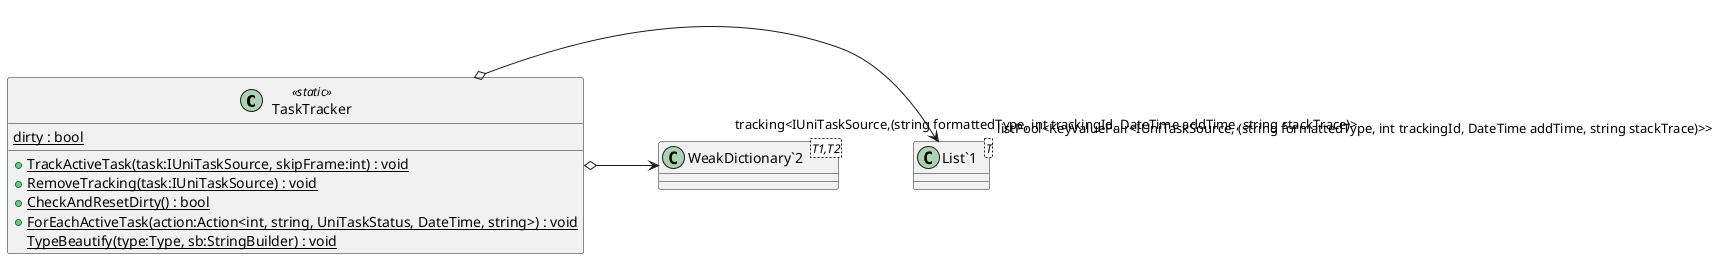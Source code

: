 @startuml
class TaskTracker <<static>> {
    + {static} TrackActiveTask(task:IUniTaskSource, skipFrame:int) : void
    + {static} RemoveTracking(task:IUniTaskSource) : void
    {static} dirty : bool
    + {static} CheckAndResetDirty() : bool
    + {static} ForEachActiveTask(action:Action<int, string, UniTaskStatus, DateTime, string>) : void
    {static} TypeBeautify(type:Type, sb:StringBuilder) : void
}
class "List`1"<T> {
}
class "WeakDictionary`2"<T1,T2> {
}
TaskTracker o-> "listPool<KeyValuePair<IUniTaskSource, (string formattedType, int trackingId, DateTime addTime, string stackTrace)>>" "List`1"
TaskTracker o-> "tracking<IUniTaskSource,(string formattedType, int trackingId, DateTime addTime, string stackTrace)>" "WeakDictionary`2"
@enduml
